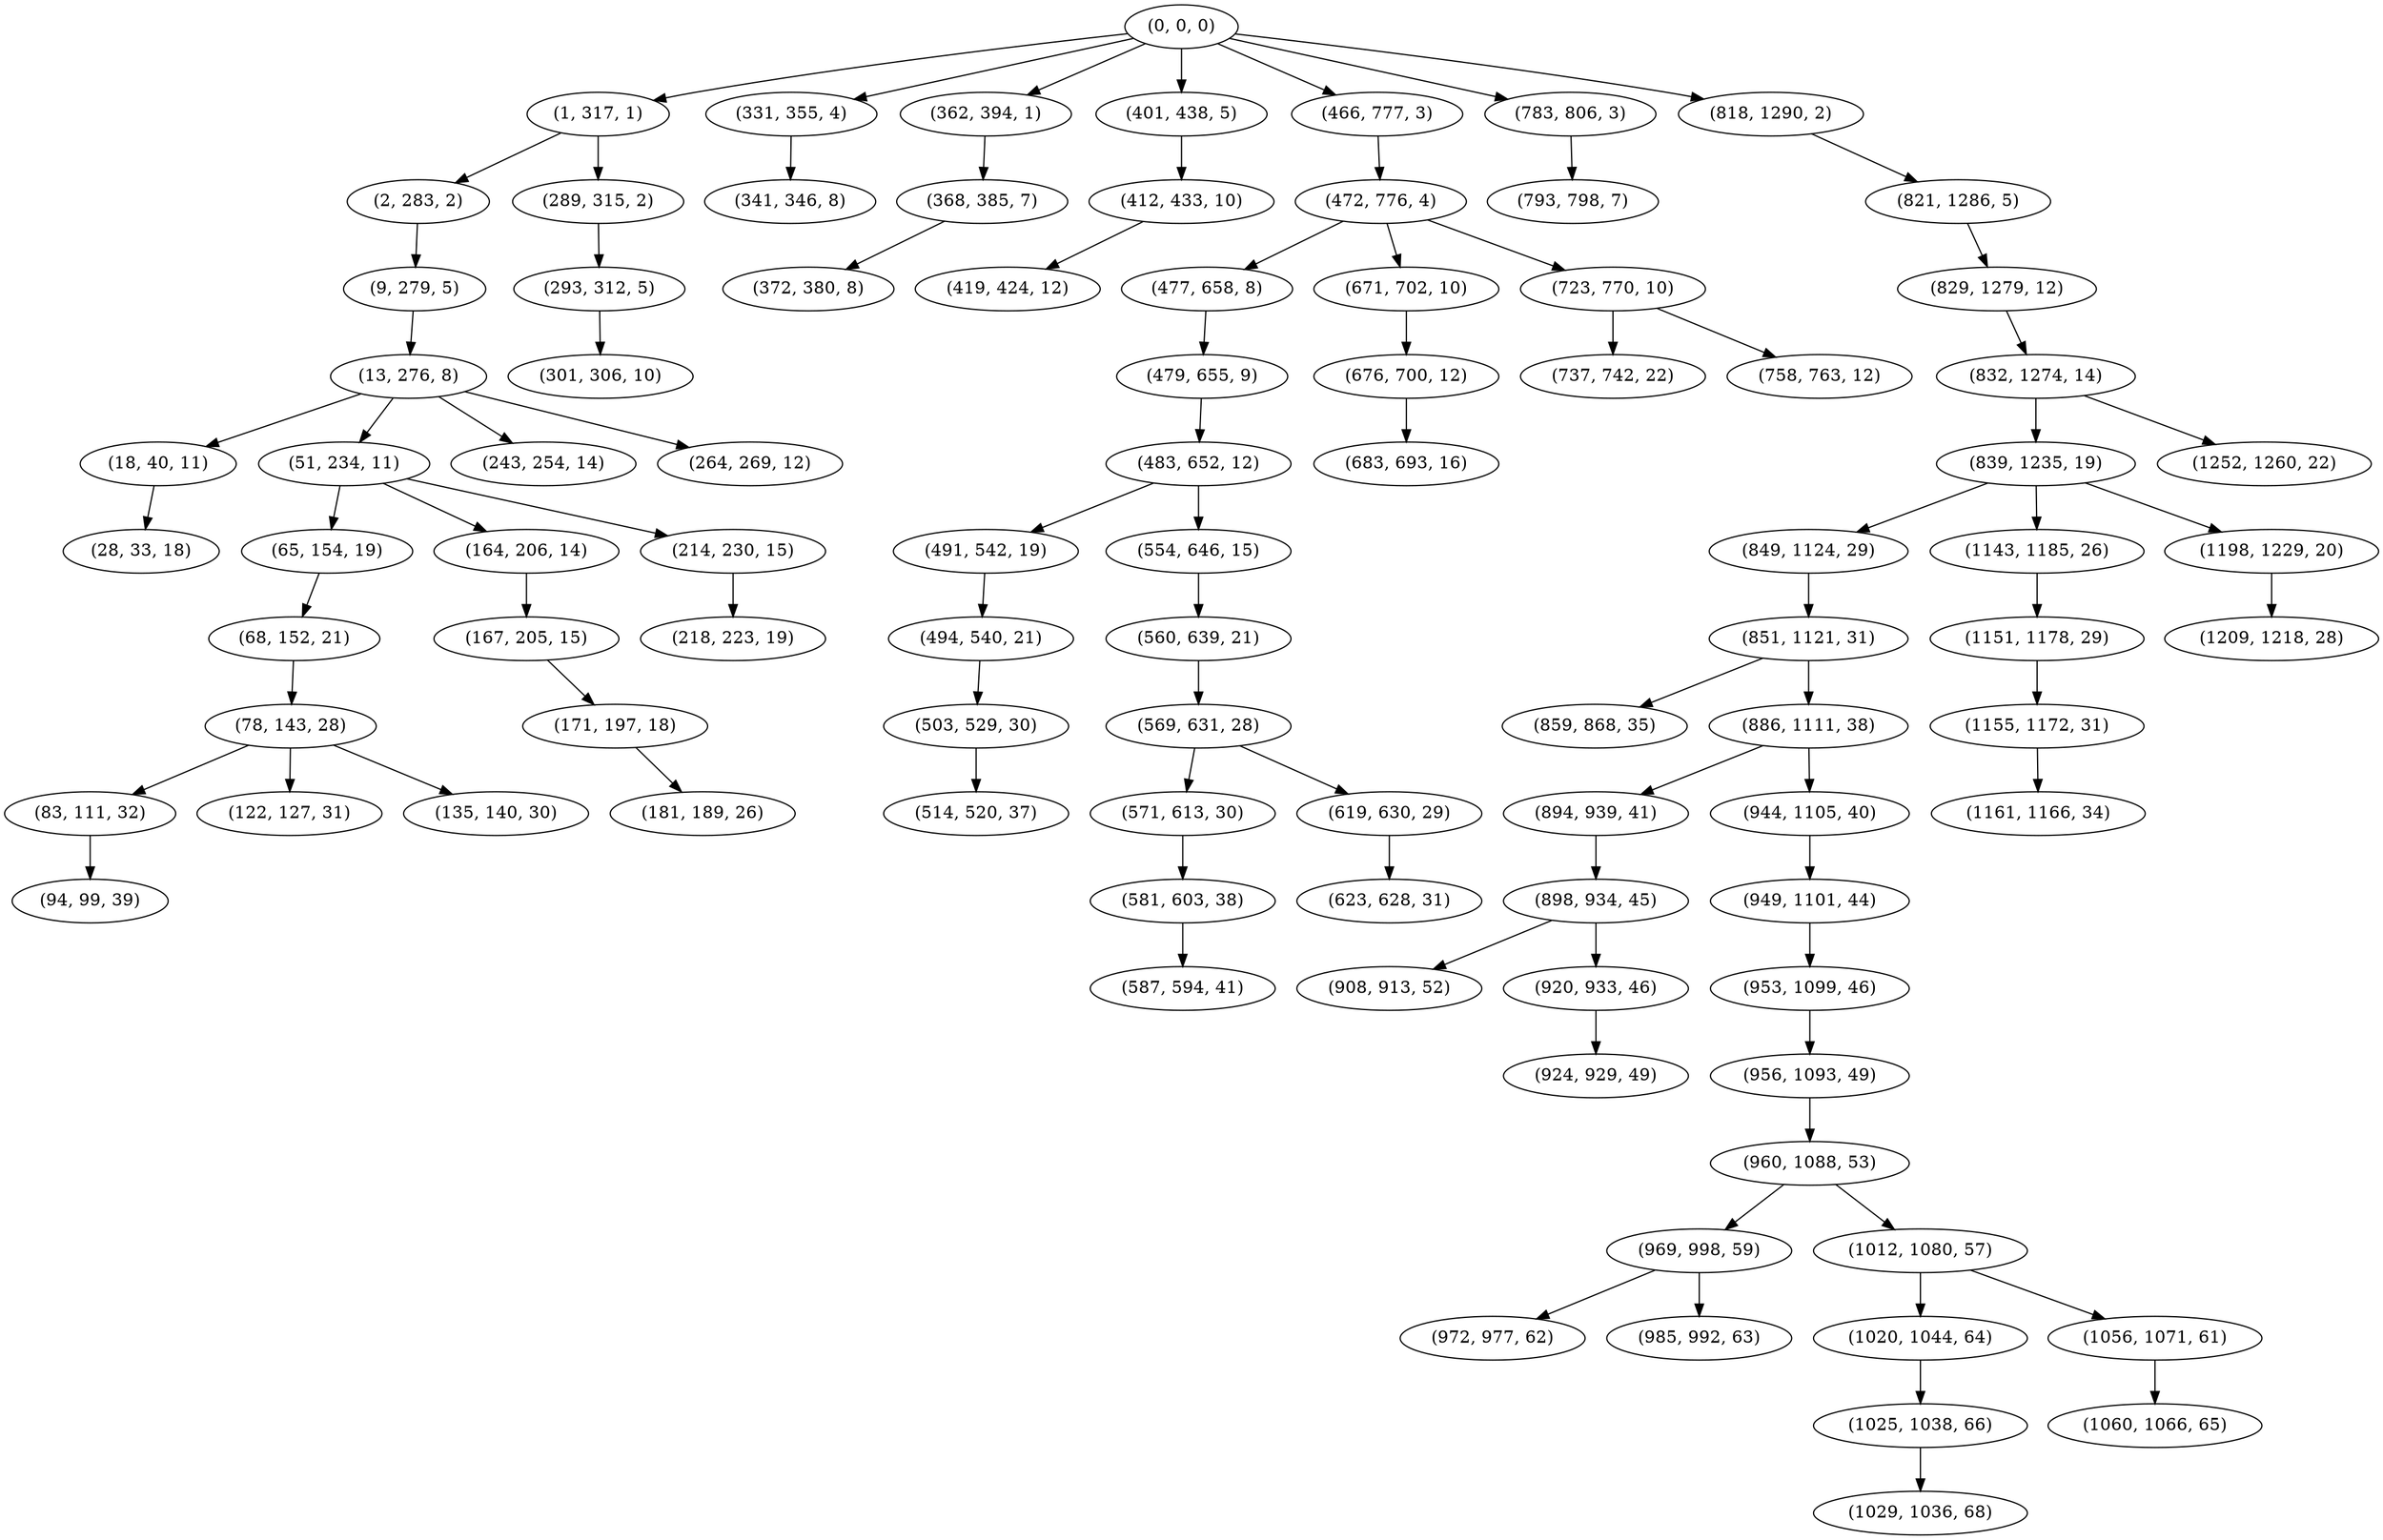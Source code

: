 digraph tree {
    "(0, 0, 0)";
    "(1, 317, 1)";
    "(2, 283, 2)";
    "(9, 279, 5)";
    "(13, 276, 8)";
    "(18, 40, 11)";
    "(28, 33, 18)";
    "(51, 234, 11)";
    "(65, 154, 19)";
    "(68, 152, 21)";
    "(78, 143, 28)";
    "(83, 111, 32)";
    "(94, 99, 39)";
    "(122, 127, 31)";
    "(135, 140, 30)";
    "(164, 206, 14)";
    "(167, 205, 15)";
    "(171, 197, 18)";
    "(181, 189, 26)";
    "(214, 230, 15)";
    "(218, 223, 19)";
    "(243, 254, 14)";
    "(264, 269, 12)";
    "(289, 315, 2)";
    "(293, 312, 5)";
    "(301, 306, 10)";
    "(331, 355, 4)";
    "(341, 346, 8)";
    "(362, 394, 1)";
    "(368, 385, 7)";
    "(372, 380, 8)";
    "(401, 438, 5)";
    "(412, 433, 10)";
    "(419, 424, 12)";
    "(466, 777, 3)";
    "(472, 776, 4)";
    "(477, 658, 8)";
    "(479, 655, 9)";
    "(483, 652, 12)";
    "(491, 542, 19)";
    "(494, 540, 21)";
    "(503, 529, 30)";
    "(514, 520, 37)";
    "(554, 646, 15)";
    "(560, 639, 21)";
    "(569, 631, 28)";
    "(571, 613, 30)";
    "(581, 603, 38)";
    "(587, 594, 41)";
    "(619, 630, 29)";
    "(623, 628, 31)";
    "(671, 702, 10)";
    "(676, 700, 12)";
    "(683, 693, 16)";
    "(723, 770, 10)";
    "(737, 742, 22)";
    "(758, 763, 12)";
    "(783, 806, 3)";
    "(793, 798, 7)";
    "(818, 1290, 2)";
    "(821, 1286, 5)";
    "(829, 1279, 12)";
    "(832, 1274, 14)";
    "(839, 1235, 19)";
    "(849, 1124, 29)";
    "(851, 1121, 31)";
    "(859, 868, 35)";
    "(886, 1111, 38)";
    "(894, 939, 41)";
    "(898, 934, 45)";
    "(908, 913, 52)";
    "(920, 933, 46)";
    "(924, 929, 49)";
    "(944, 1105, 40)";
    "(949, 1101, 44)";
    "(953, 1099, 46)";
    "(956, 1093, 49)";
    "(960, 1088, 53)";
    "(969, 998, 59)";
    "(972, 977, 62)";
    "(985, 992, 63)";
    "(1012, 1080, 57)";
    "(1020, 1044, 64)";
    "(1025, 1038, 66)";
    "(1029, 1036, 68)";
    "(1056, 1071, 61)";
    "(1060, 1066, 65)";
    "(1143, 1185, 26)";
    "(1151, 1178, 29)";
    "(1155, 1172, 31)";
    "(1161, 1166, 34)";
    "(1198, 1229, 20)";
    "(1209, 1218, 28)";
    "(1252, 1260, 22)";
    "(0, 0, 0)" -> "(1, 317, 1)";
    "(0, 0, 0)" -> "(331, 355, 4)";
    "(0, 0, 0)" -> "(362, 394, 1)";
    "(0, 0, 0)" -> "(401, 438, 5)";
    "(0, 0, 0)" -> "(466, 777, 3)";
    "(0, 0, 0)" -> "(783, 806, 3)";
    "(0, 0, 0)" -> "(818, 1290, 2)";
    "(1, 317, 1)" -> "(2, 283, 2)";
    "(1, 317, 1)" -> "(289, 315, 2)";
    "(2, 283, 2)" -> "(9, 279, 5)";
    "(9, 279, 5)" -> "(13, 276, 8)";
    "(13, 276, 8)" -> "(18, 40, 11)";
    "(13, 276, 8)" -> "(51, 234, 11)";
    "(13, 276, 8)" -> "(243, 254, 14)";
    "(13, 276, 8)" -> "(264, 269, 12)";
    "(18, 40, 11)" -> "(28, 33, 18)";
    "(51, 234, 11)" -> "(65, 154, 19)";
    "(51, 234, 11)" -> "(164, 206, 14)";
    "(51, 234, 11)" -> "(214, 230, 15)";
    "(65, 154, 19)" -> "(68, 152, 21)";
    "(68, 152, 21)" -> "(78, 143, 28)";
    "(78, 143, 28)" -> "(83, 111, 32)";
    "(78, 143, 28)" -> "(122, 127, 31)";
    "(78, 143, 28)" -> "(135, 140, 30)";
    "(83, 111, 32)" -> "(94, 99, 39)";
    "(164, 206, 14)" -> "(167, 205, 15)";
    "(167, 205, 15)" -> "(171, 197, 18)";
    "(171, 197, 18)" -> "(181, 189, 26)";
    "(214, 230, 15)" -> "(218, 223, 19)";
    "(289, 315, 2)" -> "(293, 312, 5)";
    "(293, 312, 5)" -> "(301, 306, 10)";
    "(331, 355, 4)" -> "(341, 346, 8)";
    "(362, 394, 1)" -> "(368, 385, 7)";
    "(368, 385, 7)" -> "(372, 380, 8)";
    "(401, 438, 5)" -> "(412, 433, 10)";
    "(412, 433, 10)" -> "(419, 424, 12)";
    "(466, 777, 3)" -> "(472, 776, 4)";
    "(472, 776, 4)" -> "(477, 658, 8)";
    "(472, 776, 4)" -> "(671, 702, 10)";
    "(472, 776, 4)" -> "(723, 770, 10)";
    "(477, 658, 8)" -> "(479, 655, 9)";
    "(479, 655, 9)" -> "(483, 652, 12)";
    "(483, 652, 12)" -> "(491, 542, 19)";
    "(483, 652, 12)" -> "(554, 646, 15)";
    "(491, 542, 19)" -> "(494, 540, 21)";
    "(494, 540, 21)" -> "(503, 529, 30)";
    "(503, 529, 30)" -> "(514, 520, 37)";
    "(554, 646, 15)" -> "(560, 639, 21)";
    "(560, 639, 21)" -> "(569, 631, 28)";
    "(569, 631, 28)" -> "(571, 613, 30)";
    "(569, 631, 28)" -> "(619, 630, 29)";
    "(571, 613, 30)" -> "(581, 603, 38)";
    "(581, 603, 38)" -> "(587, 594, 41)";
    "(619, 630, 29)" -> "(623, 628, 31)";
    "(671, 702, 10)" -> "(676, 700, 12)";
    "(676, 700, 12)" -> "(683, 693, 16)";
    "(723, 770, 10)" -> "(737, 742, 22)";
    "(723, 770, 10)" -> "(758, 763, 12)";
    "(783, 806, 3)" -> "(793, 798, 7)";
    "(818, 1290, 2)" -> "(821, 1286, 5)";
    "(821, 1286, 5)" -> "(829, 1279, 12)";
    "(829, 1279, 12)" -> "(832, 1274, 14)";
    "(832, 1274, 14)" -> "(839, 1235, 19)";
    "(832, 1274, 14)" -> "(1252, 1260, 22)";
    "(839, 1235, 19)" -> "(849, 1124, 29)";
    "(839, 1235, 19)" -> "(1143, 1185, 26)";
    "(839, 1235, 19)" -> "(1198, 1229, 20)";
    "(849, 1124, 29)" -> "(851, 1121, 31)";
    "(851, 1121, 31)" -> "(859, 868, 35)";
    "(851, 1121, 31)" -> "(886, 1111, 38)";
    "(886, 1111, 38)" -> "(894, 939, 41)";
    "(886, 1111, 38)" -> "(944, 1105, 40)";
    "(894, 939, 41)" -> "(898, 934, 45)";
    "(898, 934, 45)" -> "(908, 913, 52)";
    "(898, 934, 45)" -> "(920, 933, 46)";
    "(920, 933, 46)" -> "(924, 929, 49)";
    "(944, 1105, 40)" -> "(949, 1101, 44)";
    "(949, 1101, 44)" -> "(953, 1099, 46)";
    "(953, 1099, 46)" -> "(956, 1093, 49)";
    "(956, 1093, 49)" -> "(960, 1088, 53)";
    "(960, 1088, 53)" -> "(969, 998, 59)";
    "(960, 1088, 53)" -> "(1012, 1080, 57)";
    "(969, 998, 59)" -> "(972, 977, 62)";
    "(969, 998, 59)" -> "(985, 992, 63)";
    "(1012, 1080, 57)" -> "(1020, 1044, 64)";
    "(1012, 1080, 57)" -> "(1056, 1071, 61)";
    "(1020, 1044, 64)" -> "(1025, 1038, 66)";
    "(1025, 1038, 66)" -> "(1029, 1036, 68)";
    "(1056, 1071, 61)" -> "(1060, 1066, 65)";
    "(1143, 1185, 26)" -> "(1151, 1178, 29)";
    "(1151, 1178, 29)" -> "(1155, 1172, 31)";
    "(1155, 1172, 31)" -> "(1161, 1166, 34)";
    "(1198, 1229, 20)" -> "(1209, 1218, 28)";
}
